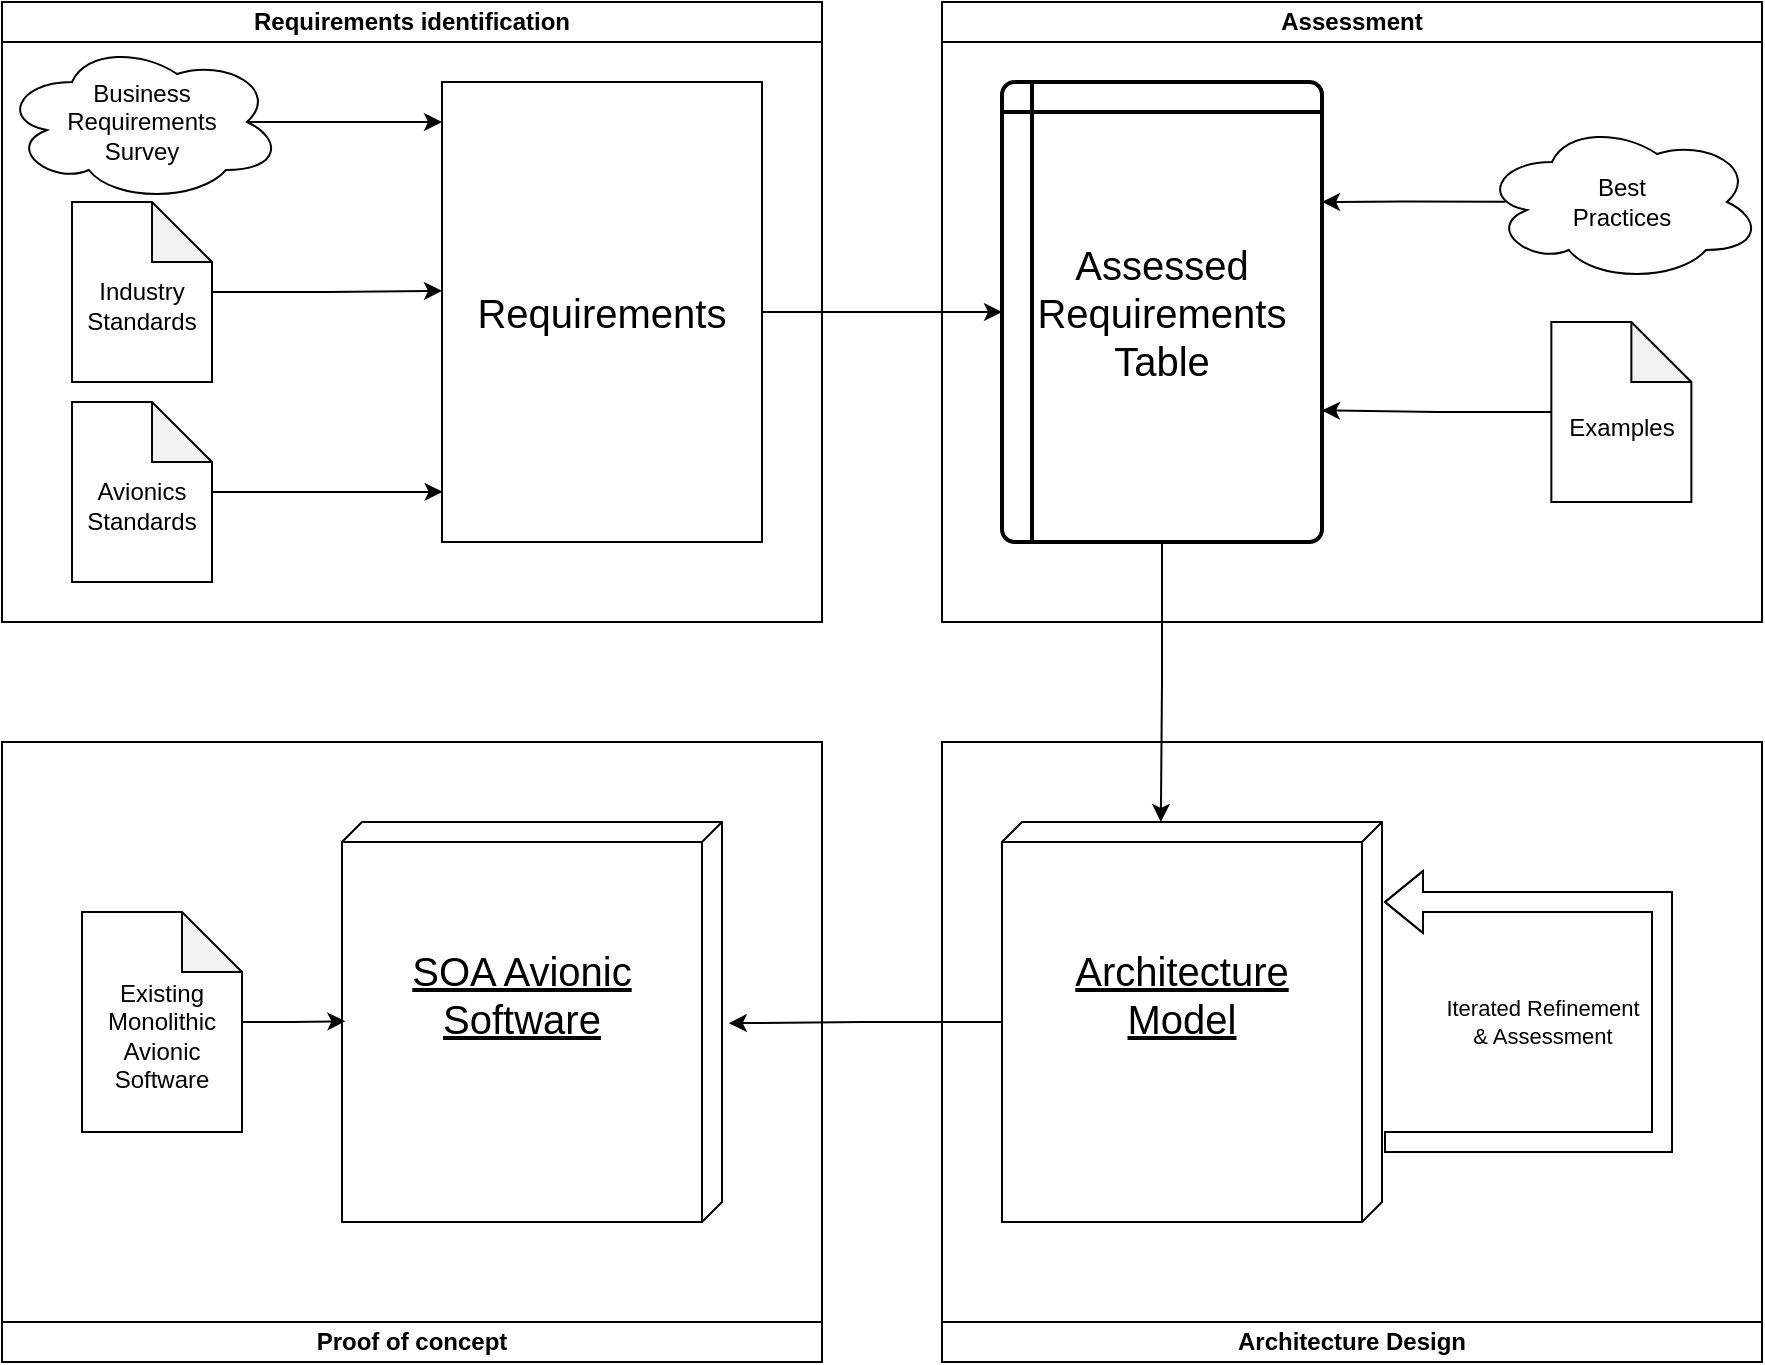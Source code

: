 <mxfile version="24.8.3">
  <diagram name="Seite-1" id="oJwmOva_RkN-0TxP1Ae1">
    <mxGraphModel dx="1434" dy="866" grid="1" gridSize="10" guides="1" tooltips="1" connect="1" arrows="1" fold="1" page="1" pageScale="1" pageWidth="827" pageHeight="1169" math="0" shadow="0">
      <root>
        <mxCell id="0" />
        <mxCell id="1" parent="0" />
        <mxCell id="TTC1ai_KlTjNhs4RFqy6-1" value="Requirements identification" style="swimlane;whiteSpace=wrap;html=1;startSize=20;" parent="1" vertex="1">
          <mxGeometry x="160" y="270" width="410" height="310" as="geometry" />
        </mxCell>
        <mxCell id="TTC1ai_KlTjNhs4RFqy6-3" value="Business &lt;br&gt;Requirements &lt;br&gt;Survey" style="ellipse;shape=cloud;whiteSpace=wrap;html=1;" parent="TTC1ai_KlTjNhs4RFqy6-1" vertex="1">
          <mxGeometry y="20" width="140" height="80" as="geometry" />
        </mxCell>
        <mxCell id="TTC1ai_KlTjNhs4RFqy6-6" value="&lt;div&gt;&lt;br&gt;&lt;/div&gt;&lt;div&gt;Industry&lt;/div&gt;Standards" style="shape=note;whiteSpace=wrap;html=1;backgroundOutline=1;darkOpacity=0.05;" parent="TTC1ai_KlTjNhs4RFqy6-1" vertex="1">
          <mxGeometry x="35" y="100" width="70" height="90" as="geometry" />
        </mxCell>
        <mxCell id="TTC1ai_KlTjNhs4RFqy6-7" value="&lt;div&gt;&lt;br&gt;&lt;/div&gt;&lt;div&gt;Avionics&lt;/div&gt;Standards" style="shape=note;whiteSpace=wrap;html=1;backgroundOutline=1;darkOpacity=0.05;" parent="TTC1ai_KlTjNhs4RFqy6-1" vertex="1">
          <mxGeometry x="35" y="200" width="70" height="90" as="geometry" />
        </mxCell>
        <mxCell id="TTC1ai_KlTjNhs4RFqy6-22" style="edgeStyle=orthogonalEdgeStyle;rounded=0;orthogonalLoop=1;jettySize=auto;html=1;entryX=0;entryY=0.5;entryDx=0;entryDy=0;" parent="1" source="TTC1ai_KlTjNhs4RFqy6-8" target="TTC1ai_KlTjNhs4RFqy6-18" edge="1">
          <mxGeometry relative="1" as="geometry" />
        </mxCell>
        <mxCell id="TTC1ai_KlTjNhs4RFqy6-8" value="&lt;font style=&quot;font-size: 20px;&quot;&gt;Requirements&lt;/font&gt;" style="rounded=0;whiteSpace=wrap;html=1;" parent="1" vertex="1">
          <mxGeometry x="380" y="310" width="160" height="230" as="geometry" />
        </mxCell>
        <mxCell id="TTC1ai_KlTjNhs4RFqy6-9" style="edgeStyle=orthogonalEdgeStyle;rounded=0;orthogonalLoop=1;jettySize=auto;html=1;entryX=0;entryY=0.087;entryDx=0;entryDy=0;entryPerimeter=0;exitX=0.875;exitY=0.5;exitDx=0;exitDy=0;exitPerimeter=0;" parent="1" source="TTC1ai_KlTjNhs4RFqy6-3" target="TTC1ai_KlTjNhs4RFqy6-8" edge="1">
          <mxGeometry relative="1" as="geometry" />
        </mxCell>
        <mxCell id="TTC1ai_KlTjNhs4RFqy6-10" style="edgeStyle=orthogonalEdgeStyle;rounded=0;orthogonalLoop=1;jettySize=auto;html=1;entryX=0;entryY=0.454;entryDx=0;entryDy=0;entryPerimeter=0;" parent="1" source="TTC1ai_KlTjNhs4RFqy6-6" target="TTC1ai_KlTjNhs4RFqy6-8" edge="1">
          <mxGeometry relative="1" as="geometry">
            <mxPoint x="370" y="415" as="targetPoint" />
          </mxGeometry>
        </mxCell>
        <mxCell id="TTC1ai_KlTjNhs4RFqy6-11" style="edgeStyle=orthogonalEdgeStyle;rounded=0;orthogonalLoop=1;jettySize=auto;html=1;entryX=0.002;entryY=0.891;entryDx=0;entryDy=0;entryPerimeter=0;" parent="1" source="TTC1ai_KlTjNhs4RFqy6-7" target="TTC1ai_KlTjNhs4RFqy6-8" edge="1">
          <mxGeometry relative="1" as="geometry" />
        </mxCell>
        <mxCell id="TTC1ai_KlTjNhs4RFqy6-12" value="Assessment" style="swimlane;whiteSpace=wrap;html=1;startSize=20;" parent="1" vertex="1">
          <mxGeometry x="630" y="270" width="410" height="310" as="geometry" />
        </mxCell>
        <mxCell id="TTC1ai_KlTjNhs4RFqy6-13" value="Best&lt;div&gt;Practices&lt;/div&gt;" style="ellipse;shape=cloud;whiteSpace=wrap;html=1;" parent="TTC1ai_KlTjNhs4RFqy6-12" vertex="1">
          <mxGeometry x="270" y="60" width="140" height="80" as="geometry" />
        </mxCell>
        <mxCell id="TTC1ai_KlTjNhs4RFqy6-14" value="&lt;div&gt;&lt;br&gt;&lt;/div&gt;Examples" style="shape=note;whiteSpace=wrap;html=1;backgroundOutline=1;darkOpacity=0.05;" parent="TTC1ai_KlTjNhs4RFqy6-12" vertex="1">
          <mxGeometry x="304.68" y="160" width="70" height="90" as="geometry" />
        </mxCell>
        <mxCell id="TTC1ai_KlTjNhs4RFqy6-18" value="&lt;font style=&quot;font-size: 20px;&quot;&gt;Assessed&lt;/font&gt;&lt;div&gt;&lt;span style=&quot;font-size: 20px; background-color: initial;&quot;&gt;Requirements&lt;/span&gt;&lt;div&gt;&lt;div&gt;&lt;font style=&quot;font-size: 20px;&quot;&gt;Table&lt;/font&gt;&lt;/div&gt;&lt;/div&gt;&lt;/div&gt;" style="shape=internalStorage;whiteSpace=wrap;html=1;dx=15;dy=15;rounded=1;arcSize=4;strokeWidth=2;" parent="TTC1ai_KlTjNhs4RFqy6-12" vertex="1">
          <mxGeometry x="30" y="40" width="160" height="230" as="geometry" />
        </mxCell>
        <mxCell id="TTC1ai_KlTjNhs4RFqy6-19" style="edgeStyle=orthogonalEdgeStyle;rounded=0;orthogonalLoop=1;jettySize=auto;html=1;entryX=1;entryY=0.087;entryDx=0;entryDy=0;entryPerimeter=0;exitX=0.084;exitY=0.498;exitDx=0;exitDy=0;exitPerimeter=0;" parent="TTC1ai_KlTjNhs4RFqy6-12" source="TTC1ai_KlTjNhs4RFqy6-13" edge="1">
          <mxGeometry relative="1" as="geometry">
            <mxPoint x="190" y="100.01" as="targetPoint" />
          </mxGeometry>
        </mxCell>
        <mxCell id="TTC1ai_KlTjNhs4RFqy6-20" style="edgeStyle=orthogonalEdgeStyle;rounded=0;orthogonalLoop=1;jettySize=auto;html=1;entryX=1.002;entryY=0.453;entryDx=0;entryDy=0;entryPerimeter=0;" parent="TTC1ai_KlTjNhs4RFqy6-12" source="TTC1ai_KlTjNhs4RFqy6-14" edge="1">
          <mxGeometry relative="1" as="geometry">
            <mxPoint x="190.0" y="204.19" as="targetPoint" />
          </mxGeometry>
        </mxCell>
        <mxCell id="TTC1ai_KlTjNhs4RFqy6-37" style="edgeStyle=orthogonalEdgeStyle;rounded=0;orthogonalLoop=1;jettySize=auto;html=1;entryX=0;entryY=0.582;entryDx=0;entryDy=0;entryPerimeter=0;" parent="1" source="TTC1ai_KlTjNhs4RFqy6-18" target="TTC1ai_KlTjNhs4RFqy6-32" edge="1">
          <mxGeometry relative="1" as="geometry" />
        </mxCell>
        <mxCell id="TTC1ai_KlTjNhs4RFqy6-47" value="" style="group;" parent="1" vertex="1" connectable="0">
          <mxGeometry x="160" y="640" width="410" height="310" as="geometry" />
        </mxCell>
        <mxCell id="TTC1ai_KlTjNhs4RFqy6-45" value="" style="rounded=0;whiteSpace=wrap;html=1;fillColor=none;" parent="TTC1ai_KlTjNhs4RFqy6-47" vertex="1">
          <mxGeometry width="410" height="310" as="geometry" />
        </mxCell>
        <mxCell id="TTC1ai_KlTjNhs4RFqy6-46" value="&lt;span style=&quot;font-weight: 700;&quot;&gt;Proof of concept&lt;/span&gt;" style="rounded=0;whiteSpace=wrap;html=1;" parent="TTC1ai_KlTjNhs4RFqy6-47" vertex="1">
          <mxGeometry y="290" width="410" height="20" as="geometry" />
        </mxCell>
        <mxCell id="TTC1ai_KlTjNhs4RFqy6-39" value="&lt;div style=&quot;font-size: 20px;&quot;&gt;&lt;font style=&quot;font-size: 20px;&quot;&gt;&lt;br&gt;&lt;/font&gt;&lt;/div&gt;&lt;div style=&quot;font-size: 20px;&quot;&gt;&lt;span style=&quot;background-color: initial;&quot;&gt;&lt;br&gt;&lt;/span&gt;&lt;/div&gt;&lt;div style=&quot;font-size: 20px;&quot;&gt;SOA Avionic Software&lt;/div&gt;" style="verticalAlign=top;align=center;spacingTop=8;spacingLeft=2;spacingRight=12;shape=cube;size=10;direction=south;fontStyle=4;html=1;whiteSpace=wrap;" parent="TTC1ai_KlTjNhs4RFqy6-47" vertex="1">
          <mxGeometry x="170" y="40" width="190" height="200" as="geometry" />
        </mxCell>
        <mxCell id="TTC1ai_KlTjNhs4RFqy6-40" value="&lt;div&gt;&lt;br&gt;&lt;/div&gt;Existing Monolithic Avionic Software" style="shape=note;whiteSpace=wrap;html=1;backgroundOutline=1;darkOpacity=0.05;" parent="TTC1ai_KlTjNhs4RFqy6-47" vertex="1">
          <mxGeometry x="40" y="85" width="80" height="110" as="geometry" />
        </mxCell>
        <mxCell id="TTC1ai_KlTjNhs4RFqy6-41" style="edgeStyle=orthogonalEdgeStyle;rounded=0;orthogonalLoop=1;jettySize=auto;html=1;entryX=0.498;entryY=0.991;entryDx=0;entryDy=0;entryPerimeter=0;" parent="TTC1ai_KlTjNhs4RFqy6-47" source="TTC1ai_KlTjNhs4RFqy6-40" target="TTC1ai_KlTjNhs4RFqy6-39" edge="1">
          <mxGeometry relative="1" as="geometry" />
        </mxCell>
        <mxCell id="TTC1ai_KlTjNhs4RFqy6-42" style="edgeStyle=orthogonalEdgeStyle;rounded=0;orthogonalLoop=1;jettySize=auto;html=1;entryX=0.503;entryY=-0.018;entryDx=0;entryDy=0;entryPerimeter=0;" parent="1" source="TTC1ai_KlTjNhs4RFqy6-32" target="TTC1ai_KlTjNhs4RFqy6-39" edge="1">
          <mxGeometry relative="1" as="geometry" />
        </mxCell>
        <mxCell id="TTC1ai_KlTjNhs4RFqy6-48" value="" style="group;" parent="1" vertex="1" connectable="0">
          <mxGeometry x="630" y="640" width="410" height="310" as="geometry" />
        </mxCell>
        <mxCell id="TTC1ai_KlTjNhs4RFqy6-49" value="" style="rounded=0;whiteSpace=wrap;html=1;fillColor=none;" parent="TTC1ai_KlTjNhs4RFqy6-48" vertex="1">
          <mxGeometry width="410" height="310" as="geometry" />
        </mxCell>
        <mxCell id="TTC1ai_KlTjNhs4RFqy6-50" value="&lt;span style=&quot;font-weight: 700;&quot;&gt;Architecture Design&lt;/span&gt;" style="rounded=0;whiteSpace=wrap;html=1;" parent="TTC1ai_KlTjNhs4RFqy6-48" vertex="1">
          <mxGeometry y="290" width="410" height="20" as="geometry" />
        </mxCell>
        <mxCell id="TTC1ai_KlTjNhs4RFqy6-53" style="edgeStyle=orthogonalEdgeStyle;rounded=0;orthogonalLoop=1;jettySize=auto;html=1;entryX=0.498;entryY=0.991;entryDx=0;entryDy=0;entryPerimeter=0;" parent="TTC1ai_KlTjNhs4RFqy6-48" edge="1">
          <mxGeometry relative="1" as="geometry">
            <mxPoint x="171.71" y="139.6" as="targetPoint" />
          </mxGeometry>
        </mxCell>
        <mxCell id="TTC1ai_KlTjNhs4RFqy6-32" value="&lt;div style=&quot;font-size: 20px;&quot;&gt;&lt;font style=&quot;font-size: 20px;&quot;&gt;&lt;br&gt;&lt;/font&gt;&lt;/div&gt;&lt;div style=&quot;font-size: 20px;&quot;&gt;&lt;span style=&quot;background-color: initial;&quot;&gt;&lt;br&gt;&lt;/span&gt;&lt;/div&gt;&lt;div style=&quot;font-size: 20px;&quot;&gt;&lt;span style=&quot;background-color: initial;&quot;&gt;Architecture&lt;/span&gt;&lt;/div&gt;&lt;div style=&quot;font-size: 20px;&quot;&gt;&lt;span style=&quot;background-color: initial;&quot;&gt;Model&lt;/span&gt;&lt;/div&gt;" style="verticalAlign=top;align=center;spacingTop=8;spacingLeft=2;spacingRight=12;shape=cube;size=10;direction=south;fontStyle=4;html=1;whiteSpace=wrap;" parent="TTC1ai_KlTjNhs4RFqy6-48" vertex="1">
          <mxGeometry x="30" y="40" width="190" height="200" as="geometry" />
        </mxCell>
        <mxCell id="TTC1ai_KlTjNhs4RFqy6-35" value="" style="endArrow=classic;html=1;rounded=0;edgeStyle=orthogonalEdgeStyle;shape=flexArrow;fillColor=default;" parent="TTC1ai_KlTjNhs4RFqy6-48" edge="1">
          <mxGeometry width="50" height="50" relative="1" as="geometry">
            <mxPoint x="221" y="200" as="sourcePoint" />
            <mxPoint x="221" y="80" as="targetPoint" />
            <Array as="points">
              <mxPoint x="360" y="200" />
              <mxPoint x="360" y="80" />
              <mxPoint x="221" y="80" />
            </Array>
          </mxGeometry>
        </mxCell>
        <mxCell id="TTC1ai_KlTjNhs4RFqy6-36" value="Iterated Refinement&lt;div&gt;&amp;amp; Assessment&lt;/div&gt;" style="edgeLabel;html=1;align=center;verticalAlign=middle;resizable=0;points=[];" parent="TTC1ai_KlTjNhs4RFqy6-35" vertex="1" connectable="0">
          <mxGeometry x="0.076" relative="1" as="geometry">
            <mxPoint x="-60" y="15" as="offset" />
          </mxGeometry>
        </mxCell>
      </root>
    </mxGraphModel>
  </diagram>
</mxfile>

